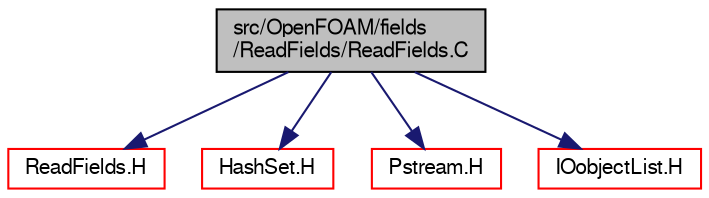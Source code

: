 digraph "src/OpenFOAM/fields/ReadFields/ReadFields.C"
{
  bgcolor="transparent";
  edge [fontname="FreeSans",fontsize="10",labelfontname="FreeSans",labelfontsize="10"];
  node [fontname="FreeSans",fontsize="10",shape=record];
  Node0 [label="src/OpenFOAM/fields\l/ReadFields/ReadFields.C",height=0.2,width=0.4,color="black", fillcolor="grey75", style="filled", fontcolor="black"];
  Node0 -> Node1 [color="midnightblue",fontsize="10",style="solid",fontname="FreeSans"];
  Node1 [label="ReadFields.H",height=0.2,width=0.4,color="red",URL="$a10175.html",tooltip="Helper routine to read fields. "];
  Node0 -> Node55 [color="midnightblue",fontsize="10",style="solid",fontname="FreeSans"];
  Node55 [label="HashSet.H",height=0.2,width=0.4,color="red",URL="$a08471.html"];
  Node0 -> Node63 [color="midnightblue",fontsize="10",style="solid",fontname="FreeSans"];
  Node63 [label="Pstream.H",height=0.2,width=0.4,color="red",URL="$a09134.html"];
  Node0 -> Node78 [color="midnightblue",fontsize="10",style="solid",fontname="FreeSans"];
  Node78 [label="IOobjectList.H",height=0.2,width=0.4,color="red",URL="$a09005.html"];
}
